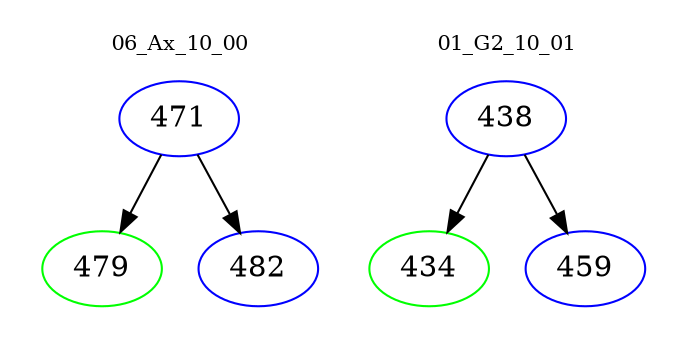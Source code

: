 digraph{
subgraph cluster_0 {
color = white
label = "06_Ax_10_00";
fontsize=10;
T0_471 [label="471", color="blue"]
T0_471 -> T0_479 [color="black"]
T0_479 [label="479", color="green"]
T0_471 -> T0_482 [color="black"]
T0_482 [label="482", color="blue"]
}
subgraph cluster_1 {
color = white
label = "01_G2_10_01";
fontsize=10;
T1_438 [label="438", color="blue"]
T1_438 -> T1_434 [color="black"]
T1_434 [label="434", color="green"]
T1_438 -> T1_459 [color="black"]
T1_459 [label="459", color="blue"]
}
}
